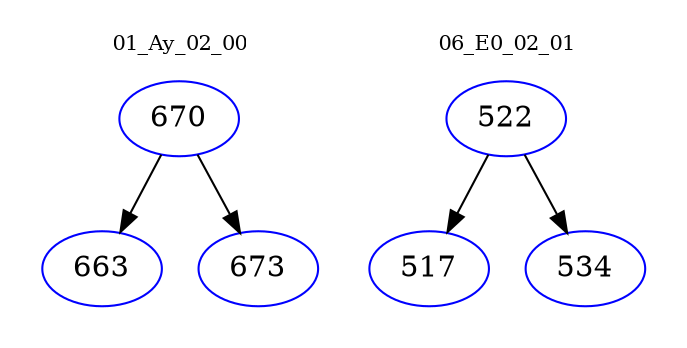 digraph{
subgraph cluster_0 {
color = white
label = "01_Ay_02_00";
fontsize=10;
T0_670 [label="670", color="blue"]
T0_670 -> T0_663 [color="black"]
T0_663 [label="663", color="blue"]
T0_670 -> T0_673 [color="black"]
T0_673 [label="673", color="blue"]
}
subgraph cluster_1 {
color = white
label = "06_E0_02_01";
fontsize=10;
T1_522 [label="522", color="blue"]
T1_522 -> T1_517 [color="black"]
T1_517 [label="517", color="blue"]
T1_522 -> T1_534 [color="black"]
T1_534 [label="534", color="blue"]
}
}
